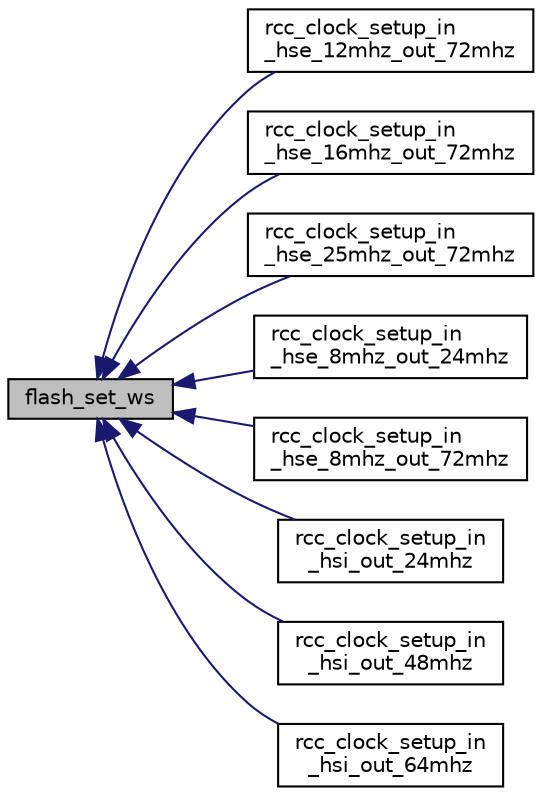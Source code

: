 digraph "flash_set_ws"
{
  edge [fontname="Helvetica",fontsize="10",labelfontname="Helvetica",labelfontsize="10"];
  node [fontname="Helvetica",fontsize="10",shape=record];
  rankdir="LR";
  Node1 [label="flash_set_ws",height=0.2,width=0.4,color="black", fillcolor="grey75", style="filled", fontcolor="black"];
  Node1 -> Node2 [dir="back",color="midnightblue",fontsize="10",style="solid",fontname="Helvetica"];
  Node2 [label="rcc_clock_setup_in\l_hse_12mhz_out_72mhz",height=0.2,width=0.4,color="black", fillcolor="white", style="filled",URL="$group__STM32F1xx-rcc-file.html#gae6012c8bf33f8cfa406a37ef88e9a47b",tooltip="RCC Set System Clock PLL at 24MHz from HSE at 12MHz. "];
  Node1 -> Node3 [dir="back",color="midnightblue",fontsize="10",style="solid",fontname="Helvetica"];
  Node3 [label="rcc_clock_setup_in\l_hse_16mhz_out_72mhz",height=0.2,width=0.4,color="black", fillcolor="white", style="filled",URL="$group__STM32F1xx-rcc-file.html#gaec148e144431957a5a0dff4d3ce581b1",tooltip="RCC Set System Clock PLL at 24MHz from HSE at 16MHz. "];
  Node1 -> Node4 [dir="back",color="midnightblue",fontsize="10",style="solid",fontname="Helvetica"];
  Node4 [label="rcc_clock_setup_in\l_hse_25mhz_out_72mhz",height=0.2,width=0.4,color="black", fillcolor="white", style="filled",URL="$group__STM32F1xx-rcc-file.html#gae61f5759a5cbcd628e873e951ade7f1b",tooltip="RCC Set System Clock PLL at 72MHz from HSE at 25MHz. "];
  Node1 -> Node5 [dir="back",color="midnightblue",fontsize="10",style="solid",fontname="Helvetica"];
  Node5 [label="rcc_clock_setup_in\l_hse_8mhz_out_24mhz",height=0.2,width=0.4,color="black", fillcolor="white", style="filled",URL="$group__STM32F1xx-rcc-file.html#ga2a1d0a3e6272c2268ed5b560fb37262c",tooltip="RCC Set System Clock PLL at 24MHz from HSE at 8MHz. "];
  Node1 -> Node6 [dir="back",color="midnightblue",fontsize="10",style="solid",fontname="Helvetica"];
  Node6 [label="rcc_clock_setup_in\l_hse_8mhz_out_72mhz",height=0.2,width=0.4,color="black", fillcolor="white", style="filled",URL="$group__STM32F1xx-rcc-file.html#ga7de5e411afdd8f22d01d91613acfc844",tooltip="RCC Set System Clock PLL at 72MHz from HSE at 8MHz. "];
  Node1 -> Node7 [dir="back",color="midnightblue",fontsize="10",style="solid",fontname="Helvetica"];
  Node7 [label="rcc_clock_setup_in\l_hsi_out_24mhz",height=0.2,width=0.4,color="black", fillcolor="white", style="filled",URL="$group__STM32F1xx-rcc-file.html#ga63c14a3f3ed2799c6ad21564f97d0e99",tooltip="RCC Set System Clock PLL at 24MHz from HSI. "];
  Node1 -> Node8 [dir="back",color="midnightblue",fontsize="10",style="solid",fontname="Helvetica"];
  Node8 [label="rcc_clock_setup_in\l_hsi_out_48mhz",height=0.2,width=0.4,color="black", fillcolor="white", style="filled",URL="$group__STM32F1xx-rcc-file.html#gadd6354a9a1404b23b5baa00b51b03cc2",tooltip="RCC Set System Clock PLL at 48MHz from HSI. "];
  Node1 -> Node9 [dir="back",color="midnightblue",fontsize="10",style="solid",fontname="Helvetica"];
  Node9 [label="rcc_clock_setup_in\l_hsi_out_64mhz",height=0.2,width=0.4,color="black", fillcolor="white", style="filled",URL="$group__STM32F1xx-rcc-file.html#gae75d09f5953c113b10c266937e0d36a7",tooltip="RCC Set System Clock PLL at 64MHz from HSI. "];
}
